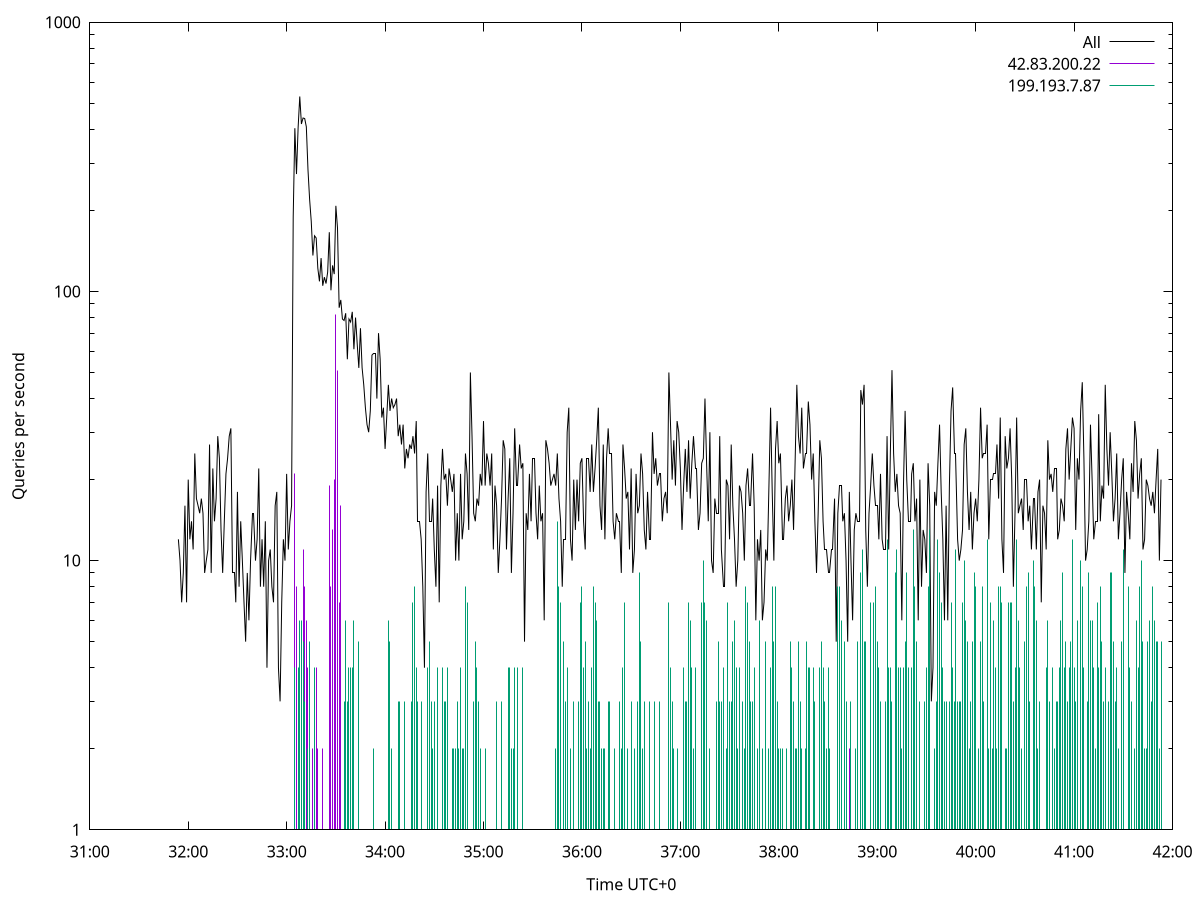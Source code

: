 set terminal pngcairo size 1024,768
set output 'Sun Jan  7 05:31:54 2024.png'
set ylabel 'Queries per second'
set xlabel 'Time UTC+0'
set xdata time
set timefmt "%s"
set log y
plot \
'-' using 1:2 linecolor 0 linetype 2 with lines title 'All', \
'-' using 1:2 linecolor 1 linetype 3 with impulses title "42.83.200.22", \
'-' using 1:2 linecolor 2 linetype 3 with impulses title "199.193.7.87"
1704580314 12
1704580315 10
1704580316 7
1704580317 9
1704580318 16
1704580319 7
1704580320 20
1704580321 12
1704580322 14
1704580323 11
1704580324 25
1704580325 17
1704580326 16
1704580327 15
1704580328 17
1704580329 15
1704580330 9
1704580331 10
1704580332 11
1704580333 27
1704580334 9
1704580335 22
1704580336 14
1704580337 17
1704580338 29
1704580339 24
1704580340 13
1704580341 9
1704580342 14
1704580343 21
1704580344 24
1704580345 29
1704580346 31
1704580347 9
1704580348 9
1704580349 7
1704580350 18
1704580351 8
1704580352 14
1704580353 10
1704580354 7
1704580355 5
1704580356 9
1704580357 6
1704580358 10
1704580359 15
1704580360 15
1704580361 10
1704580362 12
1704580363 22
1704580364 8
1704580365 12
1704580366 8
1704580367 14
1704580368 4
1704580369 10
1704580370 11
1704580371 8
1704580372 7
1704580373 16
1704580374 18
1704580375 4
1704580376 3
1704580377 7
1704580378 12
1704580379 10
1704580380 21
1704580381 11
1704580382 14
1704580383 16
1704580384 189
1704580385 404
1704580386 273
1704580387 407
1704580388 530
1704580389 419
1704580390 441
1704580391 439
1704580392 409
1704580393 284
1704580394 220
1704580395 182
1704580396 136
1704580397 161
1704580398 158
1704580399 122
1704580400 109
1704580401 133
1704580402 105
1704580403 113
1704580404 107
1704580405 118
1704580406 166
1704580407 101
1704580408 125
1704580409 116
1704580410 208
1704580411 172
1704580412 87
1704580413 93
1704580414 79
1704580415 78
1704580416 83
1704580417 56
1704580418 79
1704580419 77
1704580420 84
1704580421 61
1704580422 80
1704580423 64
1704580424 52
1704580425 73
1704580426 52
1704580427 45
1704580428 37
1704580429 32
1704580430 30
1704580431 36
1704580432 58
1704580433 59
1704580434 59
1704580435 40
1704580436 70
1704580437 56
1704580438 34
1704580439 37
1704580440 26
1704580441 34
1704580442 45
1704580443 36
1704580444 40
1704580445 37
1704580446 38
1704580447 40
1704580448 29
1704580449 32
1704580450 27
1704580451 32
1704580452 22
1704580453 26
1704580454 24
1704580455 27
1704580456 26
1704580457 29
1704580458 25
1704580459 33
1704580460 14
1704580461 14
1704580462 12
1704580463 8
1704580464 4
1704580465 18
1704580466 25
1704580467 14
1704580468 14
1704580469 17
1704580470 11
1704580471 8
1704580472 19
1704580473 7
1704580474 19
1704580475 26
1704580476 20
1704580477 21
1704580478 16
1704580479 22
1704580480 20
1704580481 18
1704580482 21
1704580483 10
1704580484 15
1704580485 10
1704580486 21
1704580487 12
1704580488 14
1704580489 25
1704580490 21
1704580491 13
1704580492 50
1704580493 29
1704580494 15
1704580495 14
1704580496 17
1704580497 16
1704580498 21
1704580499 19
1704580500 33
1704580501 19
1704580502 25
1704580503 23
1704580504 19
1704580505 25
1704580506 11
1704580507 19
1704580508 16
1704580509 9
1704580510 12
1704580511 17
1704580512 28
1704580513 26
1704580514 11
1704580515 17
1704580516 24
1704580517 9
1704580518 15
1704580519 31
1704580520 19
1704580521 19
1704580522 27
1704580523 22
1704580524 23
1704580525 5
1704580526 15
1704580527 13
1704580528 21
1704580529 14
1704580530 24
1704580531 24
1704580532 15
1704580533 12
1704580534 19
1704580535 14
1704580536 15
1704580537 6
1704580538 28
1704580539 26
1704580540 23
1704580541 19
1704580542 20
1704580543 21
1704580544 19
1704580545 25
1704580546 17
1704580547 14
1704580548 8
1704580549 12
1704580550 12
1704580551 30
1704580552 37
1704580553 12
1704580554 10
1704580555 20
1704580556 13
1704580557 20
1704580558 14
1704580559 23
1704580560 24
1704580561 14
1704580562 11
1704580563 24
1704580564 24
1704580565 18
1704580566 27
1704580567 18
1704580568 22
1704580569 28
1704580570 37
1704580571 16
1704580572 13
1704580573 27
1704580574 12
1704580575 24
1704580576 31
1704580577 25
1704580578 25
1704580579 14
1704580580 12
1704580581 15
1704580582 14
1704580583 14
1704580584 9
1704580585 27
1704580586 22
1704580587 17
1704580588 18
1704580589 11
1704580590 22
1704580591 9
1704580592 11
1704580593 21
1704580594 15
1704580595 16
1704580596 25
1704580597 21
1704580598 13
1704580599 11
1704580600 18
1704580601 12
1704580602 12
1704580603 30
1704580604 21
1704580605 24
1704580606 19
1704580607 21
1704580608 21
1704580609 14
1704580610 17
1704580611 18
1704580612 15
1704580613 50
1704580614 32
1704580615 20
1704580616 28
1704580617 19
1704580618 33
1704580619 30
1704580620 22
1704580621 13
1704580622 19
1704580623 26
1704580624 18
1704580625 28
1704580626 17
1704580627 23
1704580628 29
1704580629 22
1704580630 22
1704580631 13
1704580632 15
1704580633 23
1704580634 24
1704580635 40
1704580636 23
1704580637 14
1704580638 30
1704580639 10
1704580640 9
1704580641 17
1704580642 15
1704580643 15
1704580644 29
1704580645 11
1704580646 8
1704580647 8
1704580648 20
1704580649 19
1704580650 12
1704580651 27
1704580652 16
1704580653 12
1704580654 8
1704580655 10
1704580656 19
1704580657 18
1704580658 15
1704580659 10
1704580660 19
1704580661 22
1704580662 16
1704580663 16
1704580664 25
1704580665 16
1704580666 6
1704580667 12
1704580668 10
1704580669 13
1704580670 6
1704580671 7
1704580672 11
1704580673 10
1704580674 19
1704580675 37
1704580676 18
1704580677 10
1704580678 26
1704580679 33
1704580680 23
1704580681 25
1704580682 12
1704580683 12
1704580684 17
1704580685 19
1704580686 14
1704580687 16
1704580688 20
1704580689 13
1704580690 24
1704580691 45
1704580692 29
1704580693 25
1704580694 37
1704580695 22
1704580696 25
1704580697 25
1704580698 39
1704580699 32
1704580700 20
1704580701 25
1704580702 14
1704580703 9
1704580704 15
1704580705 28
1704580706 24
1704580707 14
1704580708 11
1704580709 11
1704580710 9
1704580711 9
1704580712 11
1704580713 11
1704580714 17
1704580715 5
1704580716 15
1704580717 19
1704580718 19
1704580719 14
1704580720 15
1704580721 10
1704580722 5
1704580723 18
1704580724 10
1704580725 6
1704580726 13
1704580727 15
1704580728 14
1704580729 14
1704580730 43
1704580731 38
1704580732 45
1704580733 13
1704580734 8
1704580735 15
1704580736 19
1704580737 25
1704580738 19
1704580739 16
1704580740 16
1704580741 12
1704580742 21
1704580743 12
1704580744 11
1704580745 11
1704580746 29
1704580747 11
1704580748 25
1704580749 51
1704580750 25
1704580751 18
1704580752 21
1704580753 16
1704580754 15
1704580755 6
1704580756 19
1704580757 36
1704580758 20
1704580759 14
1704580760 14
1704580761 21
1704580762 23
1704580763 14
1704580764 17
1704580765 6
1704580766 20
1704580767 8
1704580768 13
1704580769 12
1704580770 9
1704580771 23
1704580772 16
1704580773 3
1704580774 4
1704580775 18
1704580776 16
1704580777 23
1704580778 32
1704580779 18
1704580780 12
1704580781 6
1704580782 16
1704580783 6
1704580784 19
1704580785 36
1704580786 44
1704580787 25
1704580788 25
1704580789 12
1704580790 10
1704580791 11
1704580792 13
1704580793 27
1704580794 31
1704580795 18
1704580796 13
1704580797 18
1704580798 11
1704580799 15
1704580800 17
1704580801 14
1704580802 20
1704580803 37
1704580804 24
1704580805 25
1704580806 25
1704580807 32
1704580808 12
1704580809 20
1704580810 20
1704580811 21
1704580812 21
1704580813 27
1704580814 17
1704580815 34
1704580816 12
1704580817 9
1704580818 29
1704580819 22
1704580820 24
1704580821 31
1704580822 20
1704580823 8
1704580824 15
1704580825 34
1704580826 15
1704580827 16
1704580828 17
1704580829 13
1704580830 20
1704580831 20
1704580832 14
1704580833 16
1704580834 11
1704580835 17
1704580836 17
1704580837 11
1704580838 18
1704580839 20
1704580840 7
1704580841 16
1704580842 15
1704580843 11
1704580844 28
1704580845 20
1704580846 21
1704580847 18
1704580848 22
1704580849 22
1704580850 12
1704580851 13
1704580852 17
1704580853 16
1704580854 14
1704580855 26
1704580856 31
1704580857 20
1704580858 26
1704580859 34
1704580860 31
1704580861 13
1704580862 24
1704580863 20
1704580864 36
1704580865 46
1704580866 24
1704580867 10
1704580868 11
1704580869 14
1704580870 32
1704580871 20
1704580872 12
1704580873 14
1704580874 14
1704580875 35
1704580876 14
1704580877 19
1704580878 17
1704580879 45
1704580880 26
1704580881 19
1704580882 30
1704580883 21
1704580884 14
1704580885 17
1704580886 25
1704580887 12
1704580888 15
1704580889 20
1704580890 24
1704580891 9
1704580892 18
1704580893 15
1704580894 12
1704580895 23
1704580896 18
1704580897 33
1704580898 28
1704580899 17
1704580900 21
1704580901 24
1704580902 11
1704580903 12
1704580904 20
1704580905 19
1704580906 17
1704580907 16
1704580908 18
1704580909 15
1704580910 20
1704580911 26
1704580912 10
1704580913 20

e
1704580385 21
1704580386 8
1704580387 3
1704580388 5
1704580390 11
1704580391 8
1704580392 6
1704580393 4
1704580396 2
1704580398 4
1704580399 2
1704580402 2
1704580406 19
1704580407 8
1704580408 13
1704580409 20
1704580410 82
1704580411 51
1704580412 7
1704580413 16
1704580723 2

e
1704580384 1
1704580385 4
1704580387 4
1704580388 6
1704580389 6
1704580390 5
1704580391 3
1704580392 1
1704580393 2
1704580394 5
1704580397 4
1704580398 1
1704580401 1
1704580414 1
1704580415 3
1704580416 6
1704580417 3
1704580418 4
1704580419 4
1704580420 4
1704580421 6
1704580423 1
1704580424 5
1704580427 1
1704580433 2
1704580442 6
1704580443 5
1704580444 2
1704580445 1
1704580446 1
1704580447 1
1704580448 3
1704580449 3
1704580450 1
1704580451 1
1704580452 3
1704580456 3
1704580457 7
1704580458 8
1704580459 4
1704580460 3
1704580461 1
1704580462 3
1704580466 4
1704580467 5
1704580468 3
1704580469 2
1704580470 3
1704580471 1
1704580472 4
1704580473 1
1704580475 4
1704580476 3
1704580477 3
1704580478 4
1704580479 1
1704580480 1
1704580481 2
1704580482 2
1704580483 2
1704580484 3
1704580485 2
1704580486 4
1704580487 2
1704580488 2
1704580489 8
1704580490 7
1704580491 1
1704580494 3
1704580495 5
1704580496 4
1704580497 3
1704580498 2
1704580499 1
1704580501 2
1704580503 1
1704580505 1
1704580506 1
1704580508 3
1704580509 1
1704580511 3
1704580512 1
1704580514 1
1704580515 4
1704580516 4
1704580517 2
1704580518 2
1704580519 4
1704580521 4
1704580524 4
1704580530 1
1704580544 2
1704580545 14
1704580546 8
1704580547 7
1704580548 1
1704580549 5
1704580550 3
1704580551 4
1704580552 1
1704580553 2
1704580554 1
1704580555 3
1704580558 3
1704580559 7
1704580560 8
1704580561 4
1704580562 5
1704580563 2
1704580564 3
1704580565 2
1704580566 4
1704580567 8
1704580568 7
1704580569 6
1704580570 3
1704580571 3
1704580572 2
1704580573 2
1704580574 2
1704580575 1
1704580576 3
1704580577 3
1704580578 1
1704580579 1
1704580580 2
1704580583 3
1704580584 2
1704580585 4
1704580586 7
1704580587 1
1704580588 2
1704580589 1
1704580590 3
1704580591 1
1704580592 2
1704580593 1
1704580594 3
1704580595 9
1704580596 5
1704580597 2
1704580598 3
1704580600 1
1704580601 3
1704580603 1
1704580604 3
1704580606 1
1704580607 3
1704580609 1
1704580613 7
1704580614 4
1704580615 3
1704580616 2
1704580617 1
1704580618 2
1704580619 1
1704580622 4
1704580623 3
1704580624 3
1704580625 7
1704580626 6
1704580627 4
1704580628 2
1704580629 4
1704580630 1
1704580633 7
1704580634 10
1704580635 7
1704580636 6
1704580637 1
1704580638 2
1704580642 3
1704580643 5
1704580644 3
1704580645 3
1704580646 4
1704580647 1
1704580648 2
1704580649 7
1704580650 3
1704580651 3
1704580652 5
1704580653 6
1704580654 4
1704580655 2
1704580656 4
1704580657 1
1704580658 3
1704580659 2
1704580660 8
1704580661 7
1704580662 5
1704580663 3
1704580664 3
1704580665 4
1704580666 1
1704580667 2
1704580668 6
1704580669 1
1704580670 2
1704580672 5
1704580673 1
1704580674 2
1704580675 4
1704580676 8
1704580677 5
1704580678 8
1704580679 3
1704580680 2
1704580681 2
1704580682 2
1704580684 1
1704580685 2
1704580686 1
1704580687 5
1704580688 4
1704580689 3
1704580690 2
1704580691 2
1704580692 5
1704580693 3
1704580694 2
1704580696 2
1704580697 5
1704580698 4
1704580699 4
1704580700 1
1704580701 4
1704580702 3
1704580704 1
1704580705 4
1704580706 5
1704580707 4
1704580708 3
1704580709 2
1704580710 4
1704580711 2
1704580713 1
1704580714 1
1704580716 8
1704580717 8
1704580718 6
1704580719 1
1704580720 5
1704580721 3
1704580722 1
1704580724 3
1704580726 1
1704580727 2
1704580728 5
1704580729 1
1704580730 9
1704580731 11
1704580732 5
1704580733 5
1704580735 1
1704580736 7
1704580737 1
1704580738 7
1704580739 8
1704580740 5
1704580741 4
1704580742 3
1704580743 1
1704580744 1
1704580745 3
1704580746 12
1704580747 4
1704580748 4
1704580749 3
1704580750 1
1704580751 9
1704580752 11
1704580753 4
1704580754 4
1704580755 2
1704580756 4
1704580757 5
1704580758 9
1704580759 4
1704580760 1
1704580761 4
1704580762 13
1704580763 8
1704580764 5
1704580765 1
1704580766 3
1704580768 1
1704580769 3
1704580770 4
1704580771 8
1704580772 13
1704580773 1
1704580775 2
1704580776 3
1704580777 12
1704580778 9
1704580779 7
1704580780 4
1704580781 3
1704580782 3
1704580783 1
1704580784 3
1704580785 7
1704580786 4
1704580787 3
1704580788 11
1704580789 3
1704580790 3
1704580791 3
1704580792 7
1704580793 10
1704580794 6
1704580795 5
1704580796 2
1704580797 3
1704580798 5
1704580799 9
1704580800 8
1704580801 1
1704580802 2
1704580803 5
1704580804 8
1704580805 3
1704580806 1
1704580807 12
1704580808 2
1704580809 7
1704580810 2
1704580811 6
1704580812 4
1704580813 2
1704580814 8
1704580815 8
1704580816 7
1704580817 1
1704580818 2
1704580819 2
1704580820 7
1704580821 7
1704580822 7
1704580823 3
1704580824 4
1704580825 12
1704580826 6
1704580827 4
1704580828 2
1704580829 1
1704580830 5
1704580831 8
1704580832 9
1704580833 3
1704580834 1
1704580835 10
1704580836 8
1704580837 6
1704580838 2
1704580839 3
1704580843 4
1704580844 6
1704580845 3
1704580846 1
1704580847 4
1704580848 2
1704580849 3
1704580850 3
1704580851 4
1704580852 6
1704580853 9
1704580854 4
1704580855 5
1704580856 3
1704580857 4
1704580858 5
1704580859 12
1704580860 4
1704580861 3
1704580862 6
1704580864 10
1704580865 8
1704580866 4
1704580868 3
1704580869 9
1704580870 6
1704580871 6
1704580872 4
1704580873 2
1704580874 7
1704580875 4
1704580876 8
1704580877 5
1704580878 3
1704580879 4
1704580880 1
1704580881 3
1704580882 9
1704580883 9
1704580884 5
1704580885 3
1704580886 4
1704580887 2
1704580889 5
1704580890 11
1704580891 1
1704580892 1
1704580893 8
1704580894 4
1704580895 3
1704580897 2
1704580898 6
1704580899 4
1704580900 8
1704580901 10
1704580902 5
1704580903 2
1704580904 2
1704580905 5
1704580906 6
1704580907 3
1704580908 8
1704580909 6
1704580910 5
1704580911 5
1704580912 2
1704580913 5

e

